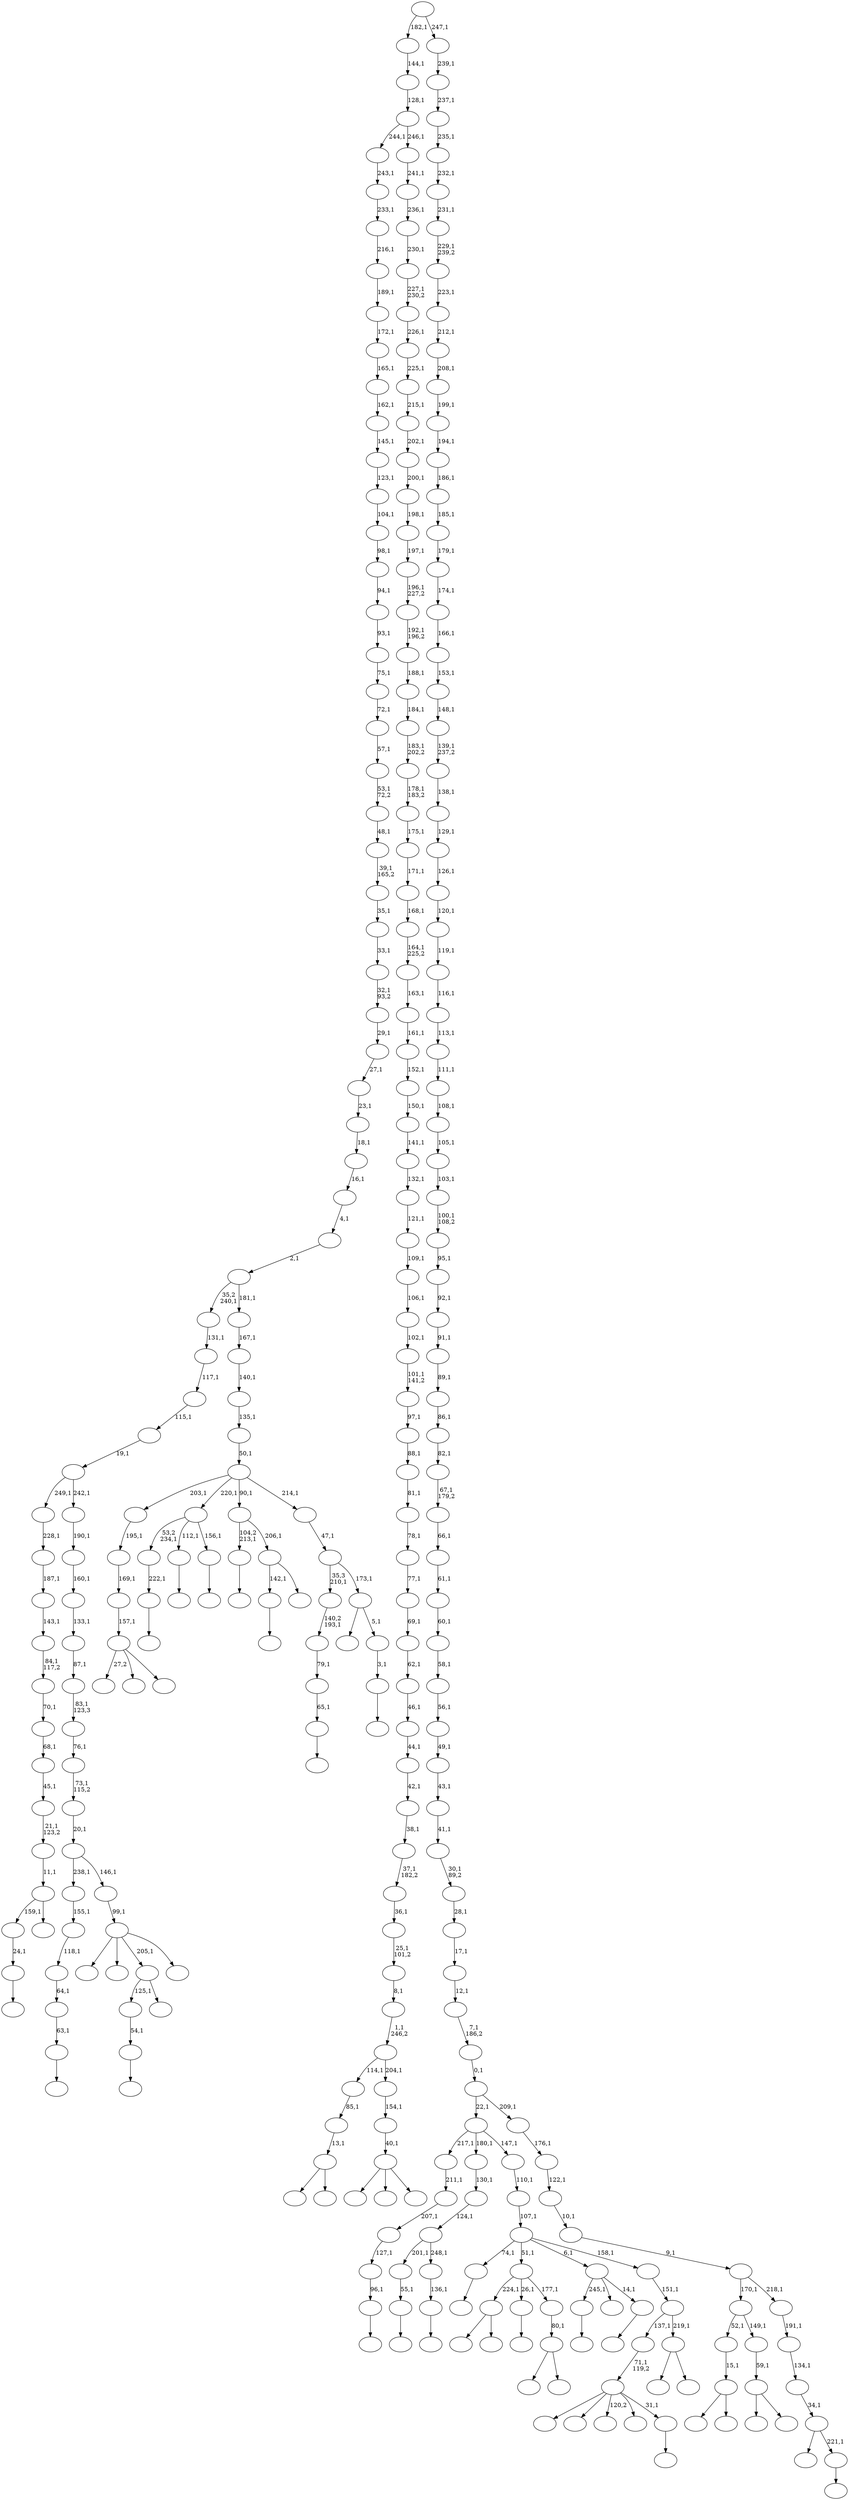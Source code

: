 digraph T {
	300 [label=""]
	299 [label=""]
	298 [label=""]
	297 [label=""]
	296 [label=""]
	295 [label=""]
	294 [label=""]
	293 [label=""]
	292 [label=""]
	291 [label=""]
	290 [label=""]
	289 [label=""]
	288 [label=""]
	287 [label=""]
	286 [label=""]
	285 [label=""]
	284 [label=""]
	283 [label=""]
	282 [label=""]
	281 [label=""]
	280 [label=""]
	279 [label=""]
	278 [label=""]
	277 [label=""]
	276 [label=""]
	275 [label=""]
	274 [label=""]
	273 [label=""]
	272 [label=""]
	271 [label=""]
	270 [label=""]
	269 [label=""]
	268 [label=""]
	267 [label=""]
	266 [label=""]
	265 [label=""]
	264 [label=""]
	263 [label=""]
	262 [label=""]
	261 [label=""]
	260 [label=""]
	259 [label=""]
	258 [label=""]
	257 [label=""]
	256 [label=""]
	255 [label=""]
	254 [label=""]
	253 [label=""]
	252 [label=""]
	251 [label=""]
	250 [label=""]
	249 [label=""]
	248 [label=""]
	247 [label=""]
	246 [label=""]
	245 [label=""]
	244 [label=""]
	243 [label=""]
	242 [label=""]
	241 [label=""]
	240 [label=""]
	239 [label=""]
	238 [label=""]
	237 [label=""]
	236 [label=""]
	235 [label=""]
	234 [label=""]
	233 [label=""]
	232 [label=""]
	231 [label=""]
	230 [label=""]
	229 [label=""]
	228 [label=""]
	227 [label=""]
	226 [label=""]
	225 [label=""]
	224 [label=""]
	223 [label=""]
	222 [label=""]
	221 [label=""]
	220 [label=""]
	219 [label=""]
	218 [label=""]
	217 [label=""]
	216 [label=""]
	215 [label=""]
	214 [label=""]
	213 [label=""]
	212 [label=""]
	211 [label=""]
	210 [label=""]
	209 [label=""]
	208 [label=""]
	207 [label=""]
	206 [label=""]
	205 [label=""]
	204 [label=""]
	203 [label=""]
	202 [label=""]
	201 [label=""]
	200 [label=""]
	199 [label=""]
	198 [label=""]
	197 [label=""]
	196 [label=""]
	195 [label=""]
	194 [label=""]
	193 [label=""]
	192 [label=""]
	191 [label=""]
	190 [label=""]
	189 [label=""]
	188 [label=""]
	187 [label=""]
	186 [label=""]
	185 [label=""]
	184 [label=""]
	183 [label=""]
	182 [label=""]
	181 [label=""]
	180 [label=""]
	179 [label=""]
	178 [label=""]
	177 [label=""]
	176 [label=""]
	175 [label=""]
	174 [label=""]
	173 [label=""]
	172 [label=""]
	171 [label=""]
	170 [label=""]
	169 [label=""]
	168 [label=""]
	167 [label=""]
	166 [label=""]
	165 [label=""]
	164 [label=""]
	163 [label=""]
	162 [label=""]
	161 [label=""]
	160 [label=""]
	159 [label=""]
	158 [label=""]
	157 [label=""]
	156 [label=""]
	155 [label=""]
	154 [label=""]
	153 [label=""]
	152 [label=""]
	151 [label=""]
	150 [label=""]
	149 [label=""]
	148 [label=""]
	147 [label=""]
	146 [label=""]
	145 [label=""]
	144 [label=""]
	143 [label=""]
	142 [label=""]
	141 [label=""]
	140 [label=""]
	139 [label=""]
	138 [label=""]
	137 [label=""]
	136 [label=""]
	135 [label=""]
	134 [label=""]
	133 [label=""]
	132 [label=""]
	131 [label=""]
	130 [label=""]
	129 [label=""]
	128 [label=""]
	127 [label=""]
	126 [label=""]
	125 [label=""]
	124 [label=""]
	123 [label=""]
	122 [label=""]
	121 [label=""]
	120 [label=""]
	119 [label=""]
	118 [label=""]
	117 [label=""]
	116 [label=""]
	115 [label=""]
	114 [label=""]
	113 [label=""]
	112 [label=""]
	111 [label=""]
	110 [label=""]
	109 [label=""]
	108 [label=""]
	107 [label=""]
	106 [label=""]
	105 [label=""]
	104 [label=""]
	103 [label=""]
	102 [label=""]
	101 [label=""]
	100 [label=""]
	99 [label=""]
	98 [label=""]
	97 [label=""]
	96 [label=""]
	95 [label=""]
	94 [label=""]
	93 [label=""]
	92 [label=""]
	91 [label=""]
	90 [label=""]
	89 [label=""]
	88 [label=""]
	87 [label=""]
	86 [label=""]
	85 [label=""]
	84 [label=""]
	83 [label=""]
	82 [label=""]
	81 [label=""]
	80 [label=""]
	79 [label=""]
	78 [label=""]
	77 [label=""]
	76 [label=""]
	75 [label=""]
	74 [label=""]
	73 [label=""]
	72 [label=""]
	71 [label=""]
	70 [label=""]
	69 [label=""]
	68 [label=""]
	67 [label=""]
	66 [label=""]
	65 [label=""]
	64 [label=""]
	63 [label=""]
	62 [label=""]
	61 [label=""]
	60 [label=""]
	59 [label=""]
	58 [label=""]
	57 [label=""]
	56 [label=""]
	55 [label=""]
	54 [label=""]
	53 [label=""]
	52 [label=""]
	51 [label=""]
	50 [label=""]
	49 [label=""]
	48 [label=""]
	47 [label=""]
	46 [label=""]
	45 [label=""]
	44 [label=""]
	43 [label=""]
	42 [label=""]
	41 [label=""]
	40 [label=""]
	39 [label=""]
	38 [label=""]
	37 [label=""]
	36 [label=""]
	35 [label=""]
	34 [label=""]
	33 [label=""]
	32 [label=""]
	31 [label=""]
	30 [label=""]
	29 [label=""]
	28 [label=""]
	27 [label=""]
	26 [label=""]
	25 [label=""]
	24 [label=""]
	23 [label=""]
	22 [label=""]
	21 [label=""]
	20 [label=""]
	19 [label=""]
	18 [label=""]
	17 [label=""]
	16 [label=""]
	15 [label=""]
	14 [label=""]
	13 [label=""]
	12 [label=""]
	11 [label=""]
	10 [label=""]
	9 [label=""]
	8 [label=""]
	7 [label=""]
	6 [label=""]
	5 [label=""]
	4 [label=""]
	3 [label=""]
	2 [label=""]
	1 [label=""]
	0 [label=""]
	299 -> 300 [label=""]
	293 -> 294 [label=""]
	290 -> 291 [label=""]
	289 -> 290 [label="63,1"]
	288 -> 289 [label="64,1"]
	287 -> 288 [label="118,1"]
	286 -> 287 [label="155,1"]
	284 -> 285 [label=""]
	283 -> 284 [label="96,1"]
	282 -> 283 [label="127,1"]
	281 -> 282 [label="207,1"]
	280 -> 281 [label="211,1"]
	278 -> 279 [label=""]
	277 -> 278 [label="222,1"]
	272 -> 273 [label=""]
	271 -> 272 [label="55,1"]
	269 -> 292 [label=""]
	269 -> 270 [label=""]
	268 -> 269 [label="15,1"]
	266 -> 267 [label=""]
	264 -> 265 [label=""]
	260 -> 276 [label="27,2"]
	260 -> 274 [label=""]
	260 -> 261 [label=""]
	259 -> 260 [label="157,1"]
	258 -> 259 [label="169,1"]
	257 -> 258 [label="195,1"]
	254 -> 255 [label=""]
	253 -> 254 [label="65,1"]
	252 -> 253 [label="79,1"]
	251 -> 252 [label="140,2\n193,1"]
	248 -> 249 [label=""]
	247 -> 248 [label="24,1"]
	245 -> 263 [label=""]
	245 -> 246 [label=""]
	244 -> 245 [label="59,1"]
	243 -> 268 [label="52,1"]
	243 -> 244 [label="149,1"]
	241 -> 297 [label=""]
	241 -> 242 [label=""]
	239 -> 240 [label=""]
	237 -> 238 [label=""]
	236 -> 277 [label="53,2\n234,1"]
	236 -> 266 [label="112,1"]
	236 -> 237 [label="156,1"]
	232 -> 233 [label=""]
	231 -> 232 [label="136,1"]
	230 -> 271 [label="201,1"]
	230 -> 231 [label="248,1"]
	229 -> 230 [label="124,1"]
	228 -> 229 [label="130,1"]
	225 -> 239 [label="142,1"]
	225 -> 226 [label=""]
	224 -> 299 [label="104,2\n213,1"]
	224 -> 225 [label="206,1"]
	219 -> 220 [label=""]
	216 -> 217 [label=""]
	215 -> 216 [label="54,1"]
	213 -> 235 [label=""]
	213 -> 214 [label=""]
	212 -> 213 [label="80,1"]
	211 -> 241 [label="224,1"]
	211 -> 219 [label="26,1"]
	211 -> 212 [label="177,1"]
	209 -> 247 [label="159,1"]
	209 -> 210 [label=""]
	208 -> 209 [label="11,1"]
	207 -> 208 [label="21,1\n123,2"]
	206 -> 207 [label="45,1"]
	205 -> 206 [label="68,1"]
	204 -> 205 [label="70,1"]
	203 -> 204 [label="84,1\n117,2"]
	202 -> 203 [label="143,1"]
	201 -> 202 [label="187,1"]
	200 -> 201 [label="228,1"]
	198 -> 199 [label=""]
	197 -> 298 [label=""]
	197 -> 295 [label=""]
	197 -> 262 [label="120,2"]
	197 -> 227 [label=""]
	197 -> 198 [label="31,1"]
	196 -> 197 [label="71,1\n119,2"]
	194 -> 215 [label="125,1"]
	194 -> 195 [label=""]
	192 -> 296 [label=""]
	192 -> 193 [label=""]
	191 -> 192 [label="13,1"]
	190 -> 191 [label="85,1"]
	188 -> 275 [label=""]
	188 -> 223 [label=""]
	188 -> 194 [label="205,1"]
	188 -> 189 [label=""]
	187 -> 188 [label="99,1"]
	186 -> 286 [label="238,1"]
	186 -> 187 [label="146,1"]
	185 -> 186 [label="20,1"]
	184 -> 185 [label="73,1\n115,2"]
	183 -> 184 [label="76,1"]
	182 -> 183 [label="83,1\n123,3"]
	181 -> 182 [label="87,1"]
	180 -> 181 [label="133,1"]
	179 -> 180 [label="160,1"]
	178 -> 179 [label="190,1"]
	177 -> 200 [label="249,1"]
	177 -> 178 [label="242,1"]
	176 -> 177 [label="19,1"]
	175 -> 176 [label="115,1"]
	174 -> 175 [label="117,1"]
	173 -> 174 [label="131,1"]
	171 -> 172 [label=""]
	170 -> 293 [label="245,1"]
	170 -> 218 [label=""]
	170 -> 171 [label="14,1"]
	168 -> 221 [label=""]
	168 -> 169 [label=""]
	167 -> 196 [label="137,1"]
	167 -> 168 [label="219,1"]
	166 -> 167 [label="151,1"]
	165 -> 264 [label="74,1"]
	165 -> 211 [label="51,1"]
	165 -> 170 [label="6,1"]
	165 -> 166 [label="158,1"]
	164 -> 165 [label="107,1"]
	163 -> 164 [label="110,1"]
	162 -> 280 [label="217,1"]
	162 -> 228 [label="180,1"]
	162 -> 163 [label="147,1"]
	160 -> 161 [label=""]
	159 -> 160 [label="3,1"]
	158 -> 222 [label=""]
	158 -> 159 [label="5,1"]
	157 -> 251 [label="35,3\n210,1"]
	157 -> 158 [label="173,1"]
	156 -> 157 [label="47,1"]
	155 -> 257 [label="203,1"]
	155 -> 236 [label="220,1"]
	155 -> 224 [label="90,1"]
	155 -> 156 [label="214,1"]
	154 -> 155 [label="50,1"]
	153 -> 154 [label="135,1"]
	152 -> 153 [label="140,1"]
	151 -> 152 [label="167,1"]
	150 -> 173 [label="35,2\n240,1"]
	150 -> 151 [label="181,1"]
	149 -> 150 [label="2,1"]
	148 -> 149 [label="4,1"]
	147 -> 148 [label="16,1"]
	146 -> 147 [label="18,1"]
	145 -> 146 [label="23,1"]
	144 -> 145 [label="27,1"]
	143 -> 144 [label="29,1"]
	142 -> 143 [label="32,1\n93,2"]
	141 -> 142 [label="33,1"]
	140 -> 141 [label="35,1"]
	139 -> 140 [label="39,1\n165,2"]
	138 -> 139 [label="48,1"]
	137 -> 138 [label="53,1\n72,2"]
	136 -> 137 [label="57,1"]
	135 -> 136 [label="72,1"]
	134 -> 135 [label="75,1"]
	133 -> 134 [label="93,1"]
	132 -> 133 [label="94,1"]
	131 -> 132 [label="98,1"]
	130 -> 131 [label="104,1"]
	129 -> 130 [label="123,1"]
	128 -> 129 [label="145,1"]
	127 -> 128 [label="162,1"]
	126 -> 127 [label="165,1"]
	125 -> 126 [label="172,1"]
	124 -> 125 [label="189,1"]
	123 -> 124 [label="216,1"]
	122 -> 123 [label="233,1"]
	121 -> 122 [label="243,1"]
	119 -> 256 [label=""]
	119 -> 234 [label=""]
	119 -> 120 [label=""]
	118 -> 119 [label="40,1"]
	117 -> 118 [label="154,1"]
	116 -> 190 [label="114,1"]
	116 -> 117 [label="204,1"]
	115 -> 116 [label="1,1\n246,2"]
	114 -> 115 [label="8,1"]
	113 -> 114 [label="25,1\n101,2"]
	112 -> 113 [label="36,1"]
	111 -> 112 [label="37,1\n182,2"]
	110 -> 111 [label="38,1"]
	109 -> 110 [label="42,1"]
	108 -> 109 [label="44,1"]
	107 -> 108 [label="46,1"]
	106 -> 107 [label="62,1"]
	105 -> 106 [label="69,1"]
	104 -> 105 [label="77,1"]
	103 -> 104 [label="78,1"]
	102 -> 103 [label="81,1"]
	101 -> 102 [label="88,1"]
	100 -> 101 [label="97,1"]
	99 -> 100 [label="101,1\n141,2"]
	98 -> 99 [label="102,1"]
	97 -> 98 [label="106,1"]
	96 -> 97 [label="109,1"]
	95 -> 96 [label="121,1"]
	94 -> 95 [label="132,1"]
	93 -> 94 [label="141,1"]
	92 -> 93 [label="150,1"]
	91 -> 92 [label="152,1"]
	90 -> 91 [label="161,1"]
	89 -> 90 [label="163,1"]
	88 -> 89 [label="164,1\n225,2"]
	87 -> 88 [label="168,1"]
	86 -> 87 [label="171,1"]
	85 -> 86 [label="175,1"]
	84 -> 85 [label="178,1\n183,2"]
	83 -> 84 [label="183,1\n202,2"]
	82 -> 83 [label="184,1"]
	81 -> 82 [label="188,1"]
	80 -> 81 [label="192,1\n196,2"]
	79 -> 80 [label="196,1\n227,2"]
	78 -> 79 [label="197,1"]
	77 -> 78 [label="198,1"]
	76 -> 77 [label="200,1"]
	75 -> 76 [label="202,1"]
	74 -> 75 [label="215,1"]
	73 -> 74 [label="225,1"]
	72 -> 73 [label="226,1"]
	71 -> 72 [label="227,1\n230,2"]
	70 -> 71 [label="230,1"]
	69 -> 70 [label="236,1"]
	68 -> 69 [label="241,1"]
	67 -> 121 [label="244,1"]
	67 -> 68 [label="246,1"]
	66 -> 67 [label="128,1"]
	65 -> 66 [label="144,1"]
	63 -> 64 [label=""]
	62 -> 250 [label=""]
	62 -> 63 [label="221,1"]
	61 -> 62 [label="34,1"]
	60 -> 61 [label="134,1"]
	59 -> 60 [label="191,1"]
	58 -> 243 [label="170,1"]
	58 -> 59 [label="218,1"]
	57 -> 58 [label="9,1"]
	56 -> 57 [label="10,1"]
	55 -> 56 [label="122,1"]
	54 -> 55 [label="176,1"]
	53 -> 162 [label="22,1"]
	53 -> 54 [label="209,1"]
	52 -> 53 [label="0,1"]
	51 -> 52 [label="7,1\n186,2"]
	50 -> 51 [label="12,1"]
	49 -> 50 [label="17,1"]
	48 -> 49 [label="28,1"]
	47 -> 48 [label="30,1\n89,2"]
	46 -> 47 [label="41,1"]
	45 -> 46 [label="43,1"]
	44 -> 45 [label="49,1"]
	43 -> 44 [label="56,1"]
	42 -> 43 [label="58,1"]
	41 -> 42 [label="60,1"]
	40 -> 41 [label="61,1"]
	39 -> 40 [label="66,1"]
	38 -> 39 [label="67,1\n179,2"]
	37 -> 38 [label="82,1"]
	36 -> 37 [label="86,1"]
	35 -> 36 [label="89,1"]
	34 -> 35 [label="91,1"]
	33 -> 34 [label="92,1"]
	32 -> 33 [label="95,1"]
	31 -> 32 [label="100,1\n108,2"]
	30 -> 31 [label="103,1"]
	29 -> 30 [label="105,1"]
	28 -> 29 [label="108,1"]
	27 -> 28 [label="111,1"]
	26 -> 27 [label="113,1"]
	25 -> 26 [label="116,1"]
	24 -> 25 [label="119,1"]
	23 -> 24 [label="120,1"]
	22 -> 23 [label="126,1"]
	21 -> 22 [label="129,1"]
	20 -> 21 [label="138,1"]
	19 -> 20 [label="139,1\n237,2"]
	18 -> 19 [label="148,1"]
	17 -> 18 [label="153,1"]
	16 -> 17 [label="166,1"]
	15 -> 16 [label="174,1"]
	14 -> 15 [label="179,1"]
	13 -> 14 [label="185,1"]
	12 -> 13 [label="186,1"]
	11 -> 12 [label="194,1"]
	10 -> 11 [label="199,1"]
	9 -> 10 [label="208,1"]
	8 -> 9 [label="212,1"]
	7 -> 8 [label="223,1"]
	6 -> 7 [label="229,1\n239,2"]
	5 -> 6 [label="231,1"]
	4 -> 5 [label="232,1"]
	3 -> 4 [label="235,1"]
	2 -> 3 [label="237,1"]
	1 -> 2 [label="239,1"]
	0 -> 65 [label="182,1"]
	0 -> 1 [label="247,1"]
}
